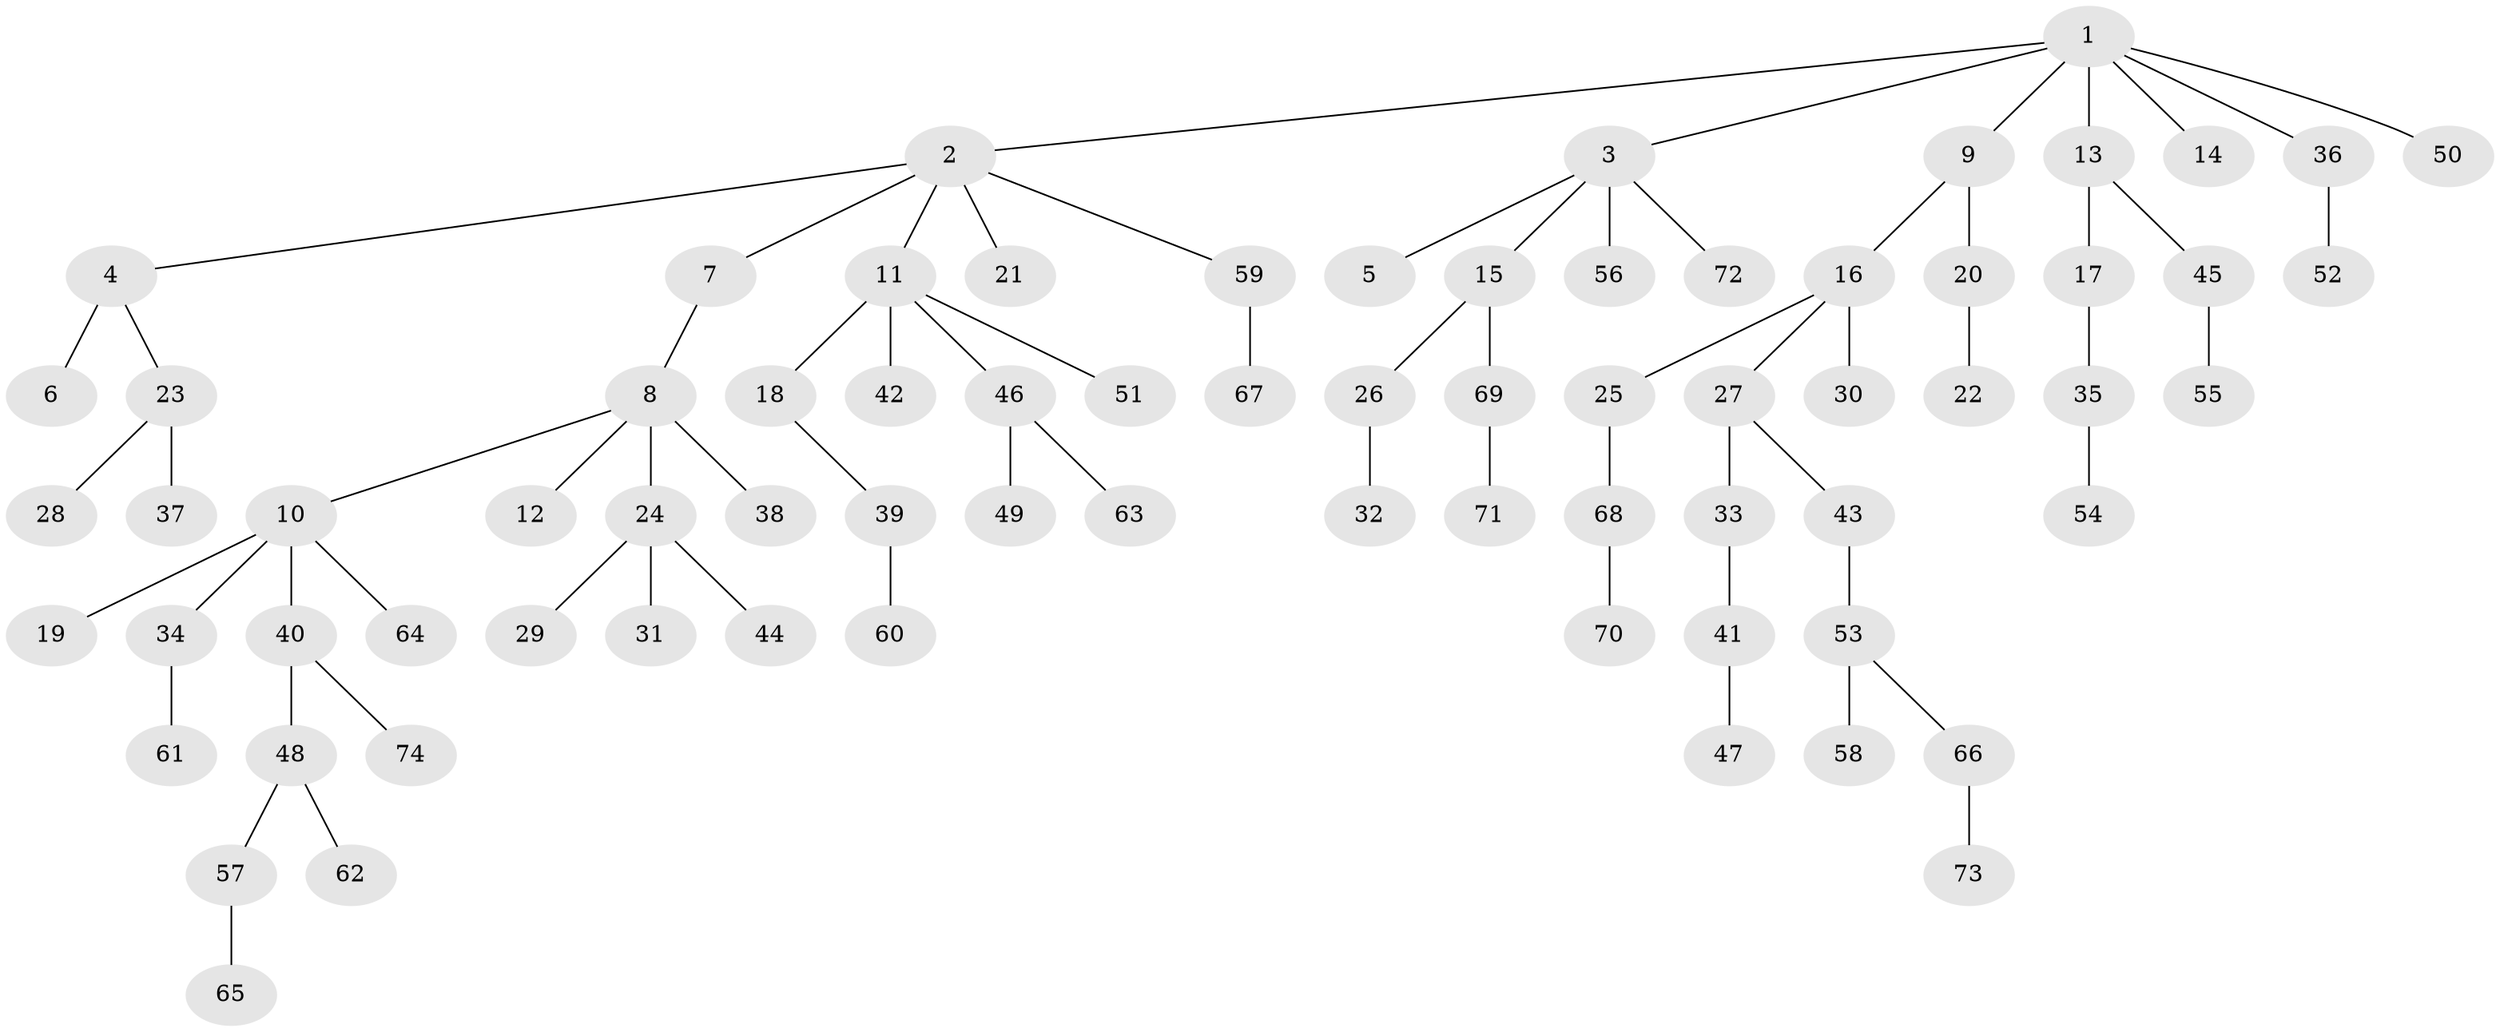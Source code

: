 // original degree distribution, {4: 0.06896551724137931, 7: 0.027586206896551724, 5: 0.027586206896551724, 3: 0.11724137931034483, 2: 0.23448275862068965, 6: 0.006896551724137931, 1: 0.5172413793103449}
// Generated by graph-tools (version 1.1) at 2025/36/03/09/25 02:36:33]
// undirected, 74 vertices, 73 edges
graph export_dot {
graph [start="1"]
  node [color=gray90,style=filled];
  1;
  2;
  3;
  4;
  5;
  6;
  7;
  8;
  9;
  10;
  11;
  12;
  13;
  14;
  15;
  16;
  17;
  18;
  19;
  20;
  21;
  22;
  23;
  24;
  25;
  26;
  27;
  28;
  29;
  30;
  31;
  32;
  33;
  34;
  35;
  36;
  37;
  38;
  39;
  40;
  41;
  42;
  43;
  44;
  45;
  46;
  47;
  48;
  49;
  50;
  51;
  52;
  53;
  54;
  55;
  56;
  57;
  58;
  59;
  60;
  61;
  62;
  63;
  64;
  65;
  66;
  67;
  68;
  69;
  70;
  71;
  72;
  73;
  74;
  1 -- 2 [weight=1.0];
  1 -- 3 [weight=1.0];
  1 -- 9 [weight=1.0];
  1 -- 13 [weight=1.0];
  1 -- 14 [weight=1.0];
  1 -- 36 [weight=1.0];
  1 -- 50 [weight=1.0];
  2 -- 4 [weight=1.0];
  2 -- 7 [weight=1.0];
  2 -- 11 [weight=1.0];
  2 -- 21 [weight=1.0];
  2 -- 59 [weight=1.0];
  3 -- 5 [weight=1.0];
  3 -- 15 [weight=1.0];
  3 -- 56 [weight=1.0];
  3 -- 72 [weight=1.0];
  4 -- 6 [weight=2.0];
  4 -- 23 [weight=1.0];
  7 -- 8 [weight=1.0];
  8 -- 10 [weight=1.0];
  8 -- 12 [weight=1.0];
  8 -- 24 [weight=1.0];
  8 -- 38 [weight=1.0];
  9 -- 16 [weight=1.0];
  9 -- 20 [weight=2.0];
  10 -- 19 [weight=2.0];
  10 -- 34 [weight=1.0];
  10 -- 40 [weight=1.0];
  10 -- 64 [weight=1.0];
  11 -- 18 [weight=1.0];
  11 -- 42 [weight=2.0];
  11 -- 46 [weight=1.0];
  11 -- 51 [weight=1.0];
  13 -- 17 [weight=2.0];
  13 -- 45 [weight=1.0];
  15 -- 26 [weight=2.0];
  15 -- 69 [weight=1.0];
  16 -- 25 [weight=1.0];
  16 -- 27 [weight=1.0];
  16 -- 30 [weight=1.0];
  17 -- 35 [weight=1.0];
  18 -- 39 [weight=1.0];
  20 -- 22 [weight=1.0];
  23 -- 28 [weight=1.0];
  23 -- 37 [weight=1.0];
  24 -- 29 [weight=1.0];
  24 -- 31 [weight=1.0];
  24 -- 44 [weight=3.0];
  25 -- 68 [weight=1.0];
  26 -- 32 [weight=1.0];
  27 -- 33 [weight=1.0];
  27 -- 43 [weight=1.0];
  33 -- 41 [weight=1.0];
  34 -- 61 [weight=1.0];
  35 -- 54 [weight=1.0];
  36 -- 52 [weight=1.0];
  39 -- 60 [weight=1.0];
  40 -- 48 [weight=1.0];
  40 -- 74 [weight=1.0];
  41 -- 47 [weight=2.0];
  43 -- 53 [weight=1.0];
  45 -- 55 [weight=2.0];
  46 -- 49 [weight=4.0];
  46 -- 63 [weight=1.0];
  48 -- 57 [weight=1.0];
  48 -- 62 [weight=1.0];
  53 -- 58 [weight=1.0];
  53 -- 66 [weight=1.0];
  57 -- 65 [weight=1.0];
  59 -- 67 [weight=2.0];
  66 -- 73 [weight=1.0];
  68 -- 70 [weight=2.0];
  69 -- 71 [weight=1.0];
}
